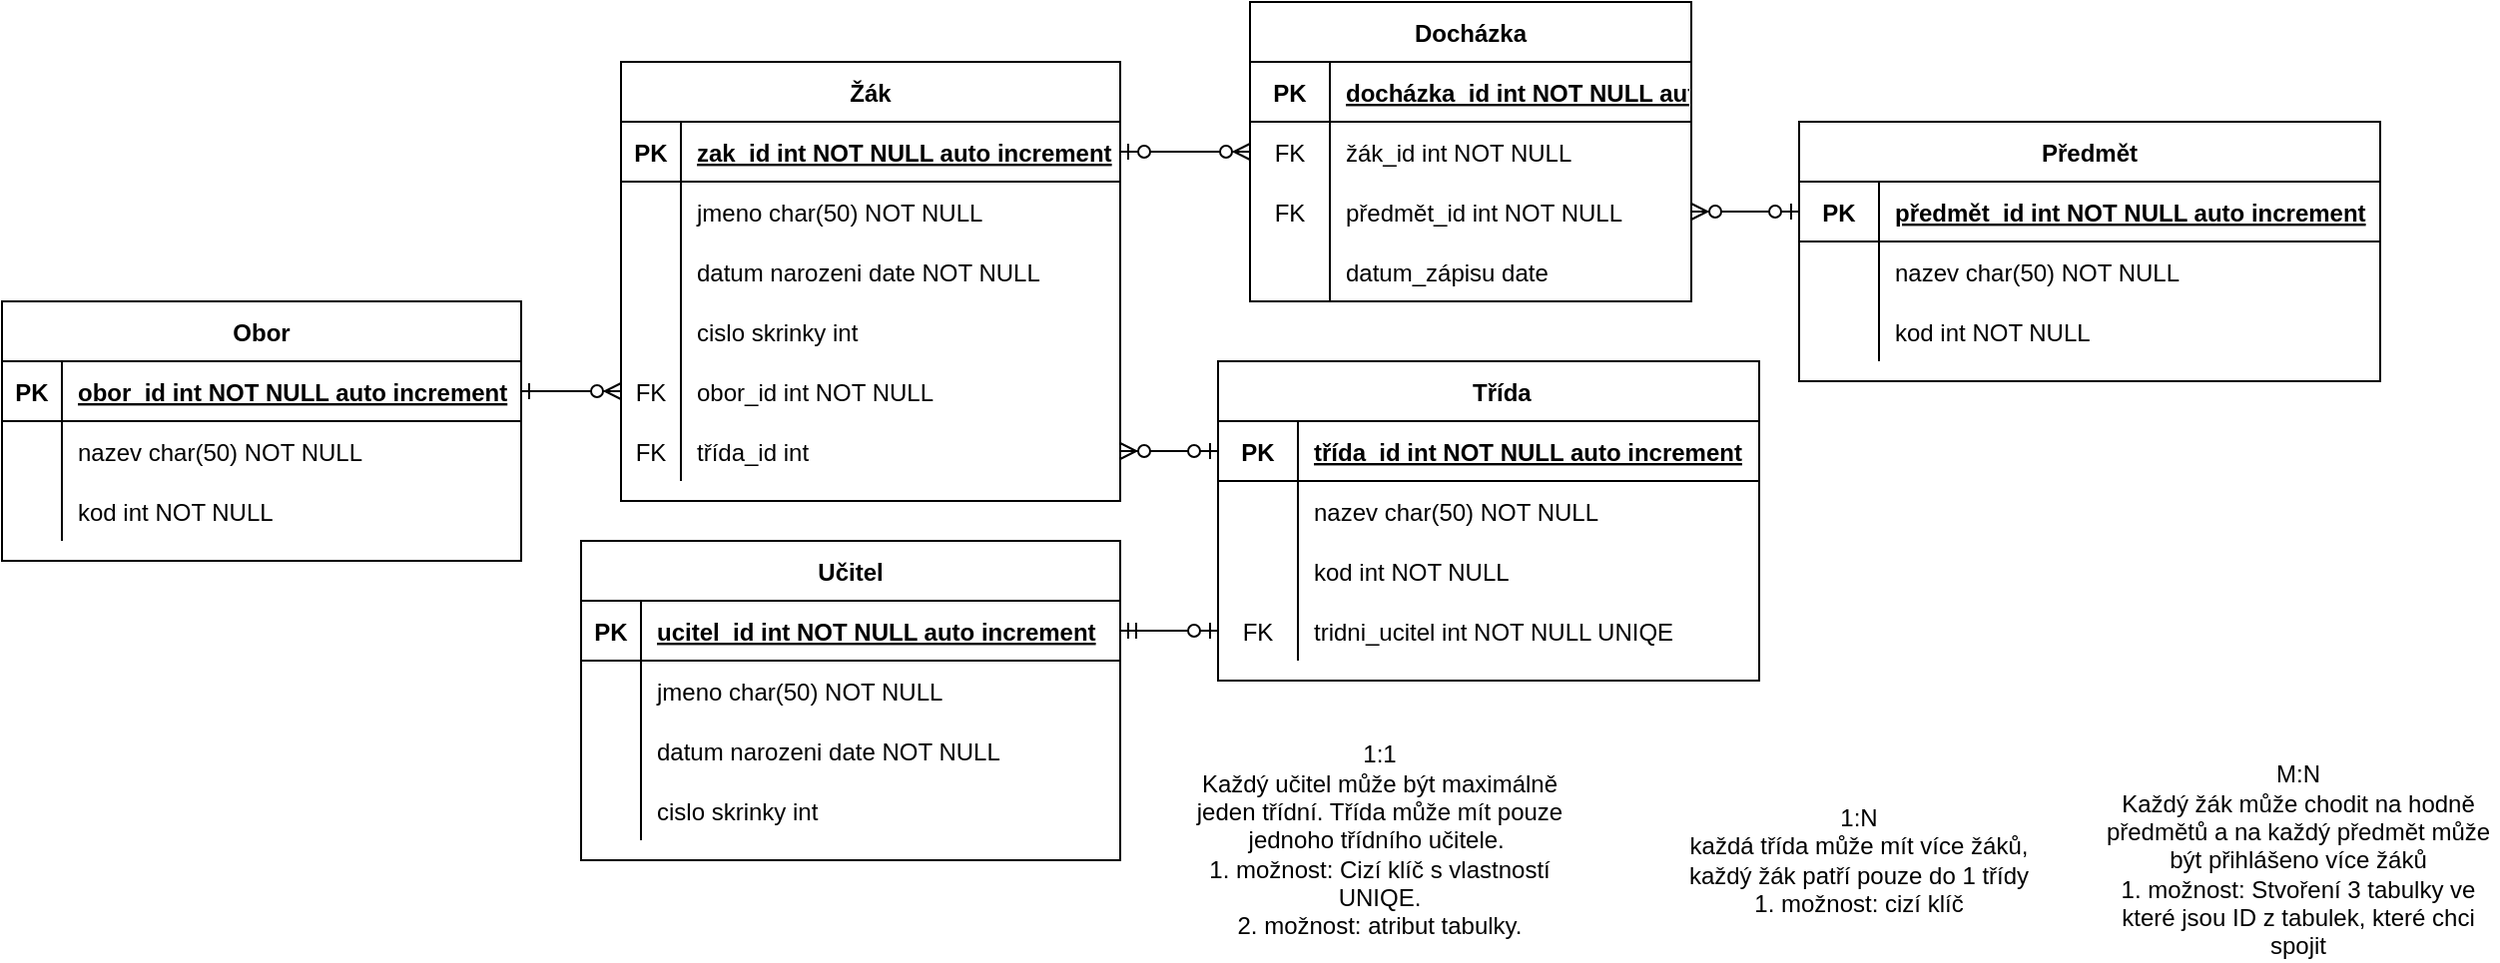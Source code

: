 <mxfile version="21.7.4" type="device">
  <diagram id="R2lEEEUBdFMjLlhIrx00" name="Page-1">
    <mxGraphModel dx="2276" dy="785" grid="1" gridSize="10" guides="1" tooltips="1" connect="1" arrows="1" fold="1" page="1" pageScale="1" pageWidth="850" pageHeight="1100" math="0" shadow="0" extFonts="Permanent Marker^https://fonts.googleapis.com/css?family=Permanent+Marker">
      <root>
        <mxCell id="0" />
        <mxCell id="1" parent="0" />
        <mxCell id="ogufLEp2ypotco66jPB3-1" value="Žák" style="shape=table;startSize=30;container=1;collapsible=1;childLayout=tableLayout;fixedRows=1;rowLines=0;fontStyle=1;align=center;resizeLast=1;" parent="1" vertex="1">
          <mxGeometry x="160" y="50" width="250" height="220" as="geometry" />
        </mxCell>
        <mxCell id="ogufLEp2ypotco66jPB3-2" value="" style="shape=partialRectangle;collapsible=0;dropTarget=0;pointerEvents=0;fillColor=none;points=[[0,0.5],[1,0.5]];portConstraint=eastwest;top=0;left=0;right=0;bottom=1;" parent="ogufLEp2ypotco66jPB3-1" vertex="1">
          <mxGeometry y="30" width="250" height="30" as="geometry" />
        </mxCell>
        <mxCell id="ogufLEp2ypotco66jPB3-3" value="PK" style="shape=partialRectangle;overflow=hidden;connectable=0;fillColor=none;top=0;left=0;bottom=0;right=0;fontStyle=1;" parent="ogufLEp2ypotco66jPB3-2" vertex="1">
          <mxGeometry width="30" height="30" as="geometry">
            <mxRectangle width="30" height="30" as="alternateBounds" />
          </mxGeometry>
        </mxCell>
        <mxCell id="ogufLEp2ypotco66jPB3-4" value="zak_id int NOT NULL auto increment" style="shape=partialRectangle;overflow=hidden;connectable=0;fillColor=none;top=0;left=0;bottom=0;right=0;align=left;spacingLeft=6;fontStyle=5;" parent="ogufLEp2ypotco66jPB3-2" vertex="1">
          <mxGeometry x="30" width="220" height="30" as="geometry">
            <mxRectangle width="220" height="30" as="alternateBounds" />
          </mxGeometry>
        </mxCell>
        <mxCell id="ogufLEp2ypotco66jPB3-5" value="" style="shape=partialRectangle;collapsible=0;dropTarget=0;pointerEvents=0;fillColor=none;points=[[0,0.5],[1,0.5]];portConstraint=eastwest;top=0;left=0;right=0;bottom=0;" parent="ogufLEp2ypotco66jPB3-1" vertex="1">
          <mxGeometry y="60" width="250" height="30" as="geometry" />
        </mxCell>
        <mxCell id="ogufLEp2ypotco66jPB3-6" value="" style="shape=partialRectangle;overflow=hidden;connectable=0;fillColor=none;top=0;left=0;bottom=0;right=0;" parent="ogufLEp2ypotco66jPB3-5" vertex="1">
          <mxGeometry width="30" height="30" as="geometry">
            <mxRectangle width="30" height="30" as="alternateBounds" />
          </mxGeometry>
        </mxCell>
        <mxCell id="ogufLEp2ypotco66jPB3-7" value="jmeno char(50) NOT NULL" style="shape=partialRectangle;overflow=hidden;connectable=0;fillColor=none;top=0;left=0;bottom=0;right=0;align=left;spacingLeft=6;" parent="ogufLEp2ypotco66jPB3-5" vertex="1">
          <mxGeometry x="30" width="220" height="30" as="geometry">
            <mxRectangle width="220" height="30" as="alternateBounds" />
          </mxGeometry>
        </mxCell>
        <mxCell id="ogufLEp2ypotco66jPB3-11" style="shape=partialRectangle;collapsible=0;dropTarget=0;pointerEvents=0;fillColor=none;points=[[0,0.5],[1,0.5]];portConstraint=eastwest;top=0;left=0;right=0;bottom=0;" parent="ogufLEp2ypotco66jPB3-1" vertex="1">
          <mxGeometry y="90" width="250" height="30" as="geometry" />
        </mxCell>
        <mxCell id="ogufLEp2ypotco66jPB3-12" style="shape=partialRectangle;overflow=hidden;connectable=0;fillColor=none;top=0;left=0;bottom=0;right=0;" parent="ogufLEp2ypotco66jPB3-11" vertex="1">
          <mxGeometry width="30" height="30" as="geometry">
            <mxRectangle width="30" height="30" as="alternateBounds" />
          </mxGeometry>
        </mxCell>
        <mxCell id="ogufLEp2ypotco66jPB3-13" value="datum narozeni date NOT NULL" style="shape=partialRectangle;overflow=hidden;connectable=0;fillColor=none;top=0;left=0;bottom=0;right=0;align=left;spacingLeft=6;" parent="ogufLEp2ypotco66jPB3-11" vertex="1">
          <mxGeometry x="30" width="220" height="30" as="geometry">
            <mxRectangle width="220" height="30" as="alternateBounds" />
          </mxGeometry>
        </mxCell>
        <mxCell id="ogufLEp2ypotco66jPB3-14" style="shape=partialRectangle;collapsible=0;dropTarget=0;pointerEvents=0;fillColor=none;points=[[0,0.5],[1,0.5]];portConstraint=eastwest;top=0;left=0;right=0;bottom=0;" parent="ogufLEp2ypotco66jPB3-1" vertex="1">
          <mxGeometry y="120" width="250" height="30" as="geometry" />
        </mxCell>
        <mxCell id="ogufLEp2ypotco66jPB3-15" style="shape=partialRectangle;overflow=hidden;connectable=0;fillColor=none;top=0;left=0;bottom=0;right=0;" parent="ogufLEp2ypotco66jPB3-14" vertex="1">
          <mxGeometry width="30" height="30" as="geometry">
            <mxRectangle width="30" height="30" as="alternateBounds" />
          </mxGeometry>
        </mxCell>
        <mxCell id="ogufLEp2ypotco66jPB3-16" value="cislo skrinky int " style="shape=partialRectangle;overflow=hidden;connectable=0;fillColor=none;top=0;left=0;bottom=0;right=0;align=left;spacingLeft=6;" parent="ogufLEp2ypotco66jPB3-14" vertex="1">
          <mxGeometry x="30" width="220" height="30" as="geometry">
            <mxRectangle width="220" height="30" as="alternateBounds" />
          </mxGeometry>
        </mxCell>
        <mxCell id="ogufLEp2ypotco66jPB3-30" style="shape=partialRectangle;collapsible=0;dropTarget=0;pointerEvents=0;fillColor=none;points=[[0,0.5],[1,0.5]];portConstraint=eastwest;top=0;left=0;right=0;bottom=0;" parent="ogufLEp2ypotco66jPB3-1" vertex="1">
          <mxGeometry y="150" width="250" height="30" as="geometry" />
        </mxCell>
        <mxCell id="ogufLEp2ypotco66jPB3-31" value="FK" style="shape=partialRectangle;overflow=hidden;connectable=0;fillColor=none;top=0;left=0;bottom=0;right=0;" parent="ogufLEp2ypotco66jPB3-30" vertex="1">
          <mxGeometry width="30" height="30" as="geometry">
            <mxRectangle width="30" height="30" as="alternateBounds" />
          </mxGeometry>
        </mxCell>
        <mxCell id="ogufLEp2ypotco66jPB3-32" value="obor_id int NOT NULL" style="shape=partialRectangle;overflow=hidden;connectable=0;fillColor=none;top=0;left=0;bottom=0;right=0;align=left;spacingLeft=6;" parent="ogufLEp2ypotco66jPB3-30" vertex="1">
          <mxGeometry x="30" width="220" height="30" as="geometry">
            <mxRectangle width="220" height="30" as="alternateBounds" />
          </mxGeometry>
        </mxCell>
        <mxCell id="ogufLEp2ypotco66jPB3-45" style="shape=partialRectangle;collapsible=0;dropTarget=0;pointerEvents=0;fillColor=none;points=[[0,0.5],[1,0.5]];portConstraint=eastwest;top=0;left=0;right=0;bottom=0;" parent="ogufLEp2ypotco66jPB3-1" vertex="1">
          <mxGeometry y="180" width="250" height="30" as="geometry" />
        </mxCell>
        <mxCell id="ogufLEp2ypotco66jPB3-46" value="FK" style="shape=partialRectangle;overflow=hidden;connectable=0;fillColor=none;top=0;left=0;bottom=0;right=0;" parent="ogufLEp2ypotco66jPB3-45" vertex="1">
          <mxGeometry width="30" height="30" as="geometry">
            <mxRectangle width="30" height="30" as="alternateBounds" />
          </mxGeometry>
        </mxCell>
        <mxCell id="ogufLEp2ypotco66jPB3-47" value="třída_id int" style="shape=partialRectangle;overflow=hidden;connectable=0;fillColor=none;top=0;left=0;bottom=0;right=0;align=left;spacingLeft=6;" parent="ogufLEp2ypotco66jPB3-45" vertex="1">
          <mxGeometry x="30" width="220" height="30" as="geometry">
            <mxRectangle width="220" height="30" as="alternateBounds" />
          </mxGeometry>
        </mxCell>
        <mxCell id="ogufLEp2ypotco66jPB3-17" value="Obor" style="shape=table;startSize=30;container=1;collapsible=1;childLayout=tableLayout;fixedRows=1;rowLines=0;fontStyle=1;align=center;resizeLast=1;" parent="1" vertex="1">
          <mxGeometry x="-150" y="170" width="260" height="130" as="geometry" />
        </mxCell>
        <mxCell id="ogufLEp2ypotco66jPB3-18" value="" style="shape=partialRectangle;collapsible=0;dropTarget=0;pointerEvents=0;fillColor=none;points=[[0,0.5],[1,0.5]];portConstraint=eastwest;top=0;left=0;right=0;bottom=1;" parent="ogufLEp2ypotco66jPB3-17" vertex="1">
          <mxGeometry y="30" width="260" height="30" as="geometry" />
        </mxCell>
        <mxCell id="ogufLEp2ypotco66jPB3-19" value="PK" style="shape=partialRectangle;overflow=hidden;connectable=0;fillColor=none;top=0;left=0;bottom=0;right=0;fontStyle=1;" parent="ogufLEp2ypotco66jPB3-18" vertex="1">
          <mxGeometry width="30" height="30" as="geometry">
            <mxRectangle width="30" height="30" as="alternateBounds" />
          </mxGeometry>
        </mxCell>
        <mxCell id="ogufLEp2ypotco66jPB3-20" value="obor_id int NOT NULL auto increment" style="shape=partialRectangle;overflow=hidden;connectable=0;fillColor=none;top=0;left=0;bottom=0;right=0;align=left;spacingLeft=6;fontStyle=5;" parent="ogufLEp2ypotco66jPB3-18" vertex="1">
          <mxGeometry x="30" width="230" height="30" as="geometry">
            <mxRectangle width="230" height="30" as="alternateBounds" />
          </mxGeometry>
        </mxCell>
        <mxCell id="ogufLEp2ypotco66jPB3-21" value="" style="shape=partialRectangle;collapsible=0;dropTarget=0;pointerEvents=0;fillColor=none;points=[[0,0.5],[1,0.5]];portConstraint=eastwest;top=0;left=0;right=0;bottom=0;" parent="ogufLEp2ypotco66jPB3-17" vertex="1">
          <mxGeometry y="60" width="260" height="30" as="geometry" />
        </mxCell>
        <mxCell id="ogufLEp2ypotco66jPB3-22" value="" style="shape=partialRectangle;overflow=hidden;connectable=0;fillColor=none;top=0;left=0;bottom=0;right=0;" parent="ogufLEp2ypotco66jPB3-21" vertex="1">
          <mxGeometry width="30" height="30" as="geometry">
            <mxRectangle width="30" height="30" as="alternateBounds" />
          </mxGeometry>
        </mxCell>
        <mxCell id="ogufLEp2ypotco66jPB3-23" value="nazev char(50) NOT NULL" style="shape=partialRectangle;overflow=hidden;connectable=0;fillColor=none;top=0;left=0;bottom=0;right=0;align=left;spacingLeft=6;" parent="ogufLEp2ypotco66jPB3-21" vertex="1">
          <mxGeometry x="30" width="230" height="30" as="geometry">
            <mxRectangle width="230" height="30" as="alternateBounds" />
          </mxGeometry>
        </mxCell>
        <mxCell id="ogufLEp2ypotco66jPB3-24" style="shape=partialRectangle;collapsible=0;dropTarget=0;pointerEvents=0;fillColor=none;points=[[0,0.5],[1,0.5]];portConstraint=eastwest;top=0;left=0;right=0;bottom=0;" parent="ogufLEp2ypotco66jPB3-17" vertex="1">
          <mxGeometry y="90" width="260" height="30" as="geometry" />
        </mxCell>
        <mxCell id="ogufLEp2ypotco66jPB3-25" style="shape=partialRectangle;overflow=hidden;connectable=0;fillColor=none;top=0;left=0;bottom=0;right=0;" parent="ogufLEp2ypotco66jPB3-24" vertex="1">
          <mxGeometry width="30" height="30" as="geometry">
            <mxRectangle width="30" height="30" as="alternateBounds" />
          </mxGeometry>
        </mxCell>
        <mxCell id="ogufLEp2ypotco66jPB3-26" value="kod int NOT NULL" style="shape=partialRectangle;overflow=hidden;connectable=0;fillColor=none;top=0;left=0;bottom=0;right=0;align=left;spacingLeft=6;" parent="ogufLEp2ypotco66jPB3-24" vertex="1">
          <mxGeometry x="30" width="230" height="30" as="geometry">
            <mxRectangle width="230" height="30" as="alternateBounds" />
          </mxGeometry>
        </mxCell>
        <mxCell id="ogufLEp2ypotco66jPB3-33" value="" style="edgeStyle=entityRelationEdgeStyle;endArrow=ERzeroToMany;startArrow=ERone;endFill=1;startFill=0;" parent="1" source="ogufLEp2ypotco66jPB3-18" target="ogufLEp2ypotco66jPB3-30" edge="1">
          <mxGeometry width="100" height="100" relative="1" as="geometry">
            <mxPoint x="279" y="230" as="sourcePoint" />
            <mxPoint x="359" y="260" as="targetPoint" />
          </mxGeometry>
        </mxCell>
        <mxCell id="ogufLEp2ypotco66jPB3-34" value="    Třída" style="shape=table;startSize=30;container=1;collapsible=1;childLayout=tableLayout;fixedRows=1;rowLines=0;fontStyle=1;align=center;resizeLast=1;" parent="1" vertex="1">
          <mxGeometry x="459" y="200" width="271" height="160" as="geometry" />
        </mxCell>
        <mxCell id="ogufLEp2ypotco66jPB3-35" value="" style="shape=partialRectangle;collapsible=0;dropTarget=0;pointerEvents=0;fillColor=none;points=[[0,0.5],[1,0.5]];portConstraint=eastwest;top=0;left=0;right=0;bottom=1;" parent="ogufLEp2ypotco66jPB3-34" vertex="1">
          <mxGeometry y="30" width="271" height="30" as="geometry" />
        </mxCell>
        <mxCell id="ogufLEp2ypotco66jPB3-36" value="PK" style="shape=partialRectangle;overflow=hidden;connectable=0;fillColor=none;top=0;left=0;bottom=0;right=0;fontStyle=1;" parent="ogufLEp2ypotco66jPB3-35" vertex="1">
          <mxGeometry width="40" height="30" as="geometry">
            <mxRectangle width="40" height="30" as="alternateBounds" />
          </mxGeometry>
        </mxCell>
        <mxCell id="ogufLEp2ypotco66jPB3-37" value="třída_id int NOT NULL auto increment" style="shape=partialRectangle;overflow=hidden;connectable=0;fillColor=none;top=0;left=0;bottom=0;right=0;align=left;spacingLeft=6;fontStyle=5;" parent="ogufLEp2ypotco66jPB3-35" vertex="1">
          <mxGeometry x="40" width="231" height="30" as="geometry">
            <mxRectangle width="231" height="30" as="alternateBounds" />
          </mxGeometry>
        </mxCell>
        <mxCell id="ogufLEp2ypotco66jPB3-38" value="" style="shape=partialRectangle;collapsible=0;dropTarget=0;pointerEvents=0;fillColor=none;points=[[0,0.5],[1,0.5]];portConstraint=eastwest;top=0;left=0;right=0;bottom=0;" parent="ogufLEp2ypotco66jPB3-34" vertex="1">
          <mxGeometry y="60" width="271" height="30" as="geometry" />
        </mxCell>
        <mxCell id="ogufLEp2ypotco66jPB3-39" value="" style="shape=partialRectangle;overflow=hidden;connectable=0;fillColor=none;top=0;left=0;bottom=0;right=0;" parent="ogufLEp2ypotco66jPB3-38" vertex="1">
          <mxGeometry width="40" height="30" as="geometry">
            <mxRectangle width="40" height="30" as="alternateBounds" />
          </mxGeometry>
        </mxCell>
        <mxCell id="ogufLEp2ypotco66jPB3-40" value="nazev char(50) NOT NULL" style="shape=partialRectangle;overflow=hidden;connectable=0;fillColor=none;top=0;left=0;bottom=0;right=0;align=left;spacingLeft=6;" parent="ogufLEp2ypotco66jPB3-38" vertex="1">
          <mxGeometry x="40" width="231" height="30" as="geometry">
            <mxRectangle width="231" height="30" as="alternateBounds" />
          </mxGeometry>
        </mxCell>
        <mxCell id="ogufLEp2ypotco66jPB3-41" style="shape=partialRectangle;collapsible=0;dropTarget=0;pointerEvents=0;fillColor=none;points=[[0,0.5],[1,0.5]];portConstraint=eastwest;top=0;left=0;right=0;bottom=0;" parent="ogufLEp2ypotco66jPB3-34" vertex="1">
          <mxGeometry y="90" width="271" height="30" as="geometry" />
        </mxCell>
        <mxCell id="ogufLEp2ypotco66jPB3-42" style="shape=partialRectangle;overflow=hidden;connectable=0;fillColor=none;top=0;left=0;bottom=0;right=0;" parent="ogufLEp2ypotco66jPB3-41" vertex="1">
          <mxGeometry width="40" height="30" as="geometry">
            <mxRectangle width="40" height="30" as="alternateBounds" />
          </mxGeometry>
        </mxCell>
        <mxCell id="ogufLEp2ypotco66jPB3-43" value="kod int NOT NULL" style="shape=partialRectangle;overflow=hidden;connectable=0;fillColor=none;top=0;left=0;bottom=0;right=0;align=left;spacingLeft=6;" parent="ogufLEp2ypotco66jPB3-41" vertex="1">
          <mxGeometry x="40" width="231" height="30" as="geometry">
            <mxRectangle width="231" height="30" as="alternateBounds" />
          </mxGeometry>
        </mxCell>
        <mxCell id="ogufLEp2ypotco66jPB3-49" style="shape=partialRectangle;collapsible=0;dropTarget=0;pointerEvents=0;fillColor=none;points=[[0,0.5],[1,0.5]];portConstraint=eastwest;top=0;left=0;right=0;bottom=0;" parent="ogufLEp2ypotco66jPB3-34" vertex="1">
          <mxGeometry y="120" width="271" height="30" as="geometry" />
        </mxCell>
        <mxCell id="ogufLEp2ypotco66jPB3-50" value="FK" style="shape=partialRectangle;overflow=hidden;connectable=0;fillColor=none;top=0;left=0;bottom=0;right=0;" parent="ogufLEp2ypotco66jPB3-49" vertex="1">
          <mxGeometry width="40" height="30" as="geometry">
            <mxRectangle width="40" height="30" as="alternateBounds" />
          </mxGeometry>
        </mxCell>
        <mxCell id="ogufLEp2ypotco66jPB3-51" value="tridni_ucitel int NOT NULL UNIQE" style="shape=partialRectangle;overflow=hidden;connectable=0;fillColor=none;top=0;left=0;bottom=0;right=0;align=left;spacingLeft=6;" parent="ogufLEp2ypotco66jPB3-49" vertex="1">
          <mxGeometry x="40" width="231" height="30" as="geometry">
            <mxRectangle width="231" height="30" as="alternateBounds" />
          </mxGeometry>
        </mxCell>
        <mxCell id="ogufLEp2ypotco66jPB3-48" value="" style="edgeStyle=entityRelationEdgeStyle;fontSize=12;html=1;endArrow=ERzeroToMany;startArrow=ERzeroToOne;rounded=0;exitX=0;exitY=0.5;exitDx=0;exitDy=0;entryX=1;entryY=0.5;entryDx=0;entryDy=0;" parent="1" source="ogufLEp2ypotco66jPB3-35" target="ogufLEp2ypotco66jPB3-45" edge="1">
          <mxGeometry width="100" height="100" relative="1" as="geometry">
            <mxPoint x="249" y="370" as="sourcePoint" />
            <mxPoint x="349" y="270" as="targetPoint" />
          </mxGeometry>
        </mxCell>
        <mxCell id="ogufLEp2ypotco66jPB3-52" value="Učitel" style="shape=table;startSize=30;container=1;collapsible=1;childLayout=tableLayout;fixedRows=1;rowLines=0;fontStyle=1;align=center;resizeLast=1;" parent="1" vertex="1">
          <mxGeometry x="140" y="290" width="270" height="160" as="geometry" />
        </mxCell>
        <mxCell id="ogufLEp2ypotco66jPB3-53" value="" style="shape=partialRectangle;collapsible=0;dropTarget=0;pointerEvents=0;fillColor=none;points=[[0,0.5],[1,0.5]];portConstraint=eastwest;top=0;left=0;right=0;bottom=1;" parent="ogufLEp2ypotco66jPB3-52" vertex="1">
          <mxGeometry y="30" width="270" height="30" as="geometry" />
        </mxCell>
        <mxCell id="ogufLEp2ypotco66jPB3-54" value="PK" style="shape=partialRectangle;overflow=hidden;connectable=0;fillColor=none;top=0;left=0;bottom=0;right=0;fontStyle=1;" parent="ogufLEp2ypotco66jPB3-53" vertex="1">
          <mxGeometry width="30" height="30" as="geometry">
            <mxRectangle width="30" height="30" as="alternateBounds" />
          </mxGeometry>
        </mxCell>
        <mxCell id="ogufLEp2ypotco66jPB3-55" value="ucitel_id int NOT NULL auto increment" style="shape=partialRectangle;overflow=hidden;connectable=0;fillColor=none;top=0;left=0;bottom=0;right=0;align=left;spacingLeft=6;fontStyle=5;" parent="ogufLEp2ypotco66jPB3-53" vertex="1">
          <mxGeometry x="30" width="240" height="30" as="geometry">
            <mxRectangle width="240" height="30" as="alternateBounds" />
          </mxGeometry>
        </mxCell>
        <mxCell id="ogufLEp2ypotco66jPB3-56" value="" style="shape=partialRectangle;collapsible=0;dropTarget=0;pointerEvents=0;fillColor=none;points=[[0,0.5],[1,0.5]];portConstraint=eastwest;top=0;left=0;right=0;bottom=0;" parent="ogufLEp2ypotco66jPB3-52" vertex="1">
          <mxGeometry y="60" width="270" height="30" as="geometry" />
        </mxCell>
        <mxCell id="ogufLEp2ypotco66jPB3-57" value="" style="shape=partialRectangle;overflow=hidden;connectable=0;fillColor=none;top=0;left=0;bottom=0;right=0;" parent="ogufLEp2ypotco66jPB3-56" vertex="1">
          <mxGeometry width="30" height="30" as="geometry">
            <mxRectangle width="30" height="30" as="alternateBounds" />
          </mxGeometry>
        </mxCell>
        <mxCell id="ogufLEp2ypotco66jPB3-58" value="jmeno char(50) NOT NULL" style="shape=partialRectangle;overflow=hidden;connectable=0;fillColor=none;top=0;left=0;bottom=0;right=0;align=left;spacingLeft=6;" parent="ogufLEp2ypotco66jPB3-56" vertex="1">
          <mxGeometry x="30" width="240" height="30" as="geometry">
            <mxRectangle width="240" height="30" as="alternateBounds" />
          </mxGeometry>
        </mxCell>
        <mxCell id="ogufLEp2ypotco66jPB3-59" style="shape=partialRectangle;collapsible=0;dropTarget=0;pointerEvents=0;fillColor=none;points=[[0,0.5],[1,0.5]];portConstraint=eastwest;top=0;left=0;right=0;bottom=0;" parent="ogufLEp2ypotco66jPB3-52" vertex="1">
          <mxGeometry y="90" width="270" height="30" as="geometry" />
        </mxCell>
        <mxCell id="ogufLEp2ypotco66jPB3-60" style="shape=partialRectangle;overflow=hidden;connectable=0;fillColor=none;top=0;left=0;bottom=0;right=0;" parent="ogufLEp2ypotco66jPB3-59" vertex="1">
          <mxGeometry width="30" height="30" as="geometry">
            <mxRectangle width="30" height="30" as="alternateBounds" />
          </mxGeometry>
        </mxCell>
        <mxCell id="ogufLEp2ypotco66jPB3-61" value="datum narozeni date NOT NULL" style="shape=partialRectangle;overflow=hidden;connectable=0;fillColor=none;top=0;left=0;bottom=0;right=0;align=left;spacingLeft=6;" parent="ogufLEp2ypotco66jPB3-59" vertex="1">
          <mxGeometry x="30" width="240" height="30" as="geometry">
            <mxRectangle width="240" height="30" as="alternateBounds" />
          </mxGeometry>
        </mxCell>
        <mxCell id="ogufLEp2ypotco66jPB3-62" style="shape=partialRectangle;collapsible=0;dropTarget=0;pointerEvents=0;fillColor=none;points=[[0,0.5],[1,0.5]];portConstraint=eastwest;top=0;left=0;right=0;bottom=0;" parent="ogufLEp2ypotco66jPB3-52" vertex="1">
          <mxGeometry y="120" width="270" height="30" as="geometry" />
        </mxCell>
        <mxCell id="ogufLEp2ypotco66jPB3-63" style="shape=partialRectangle;overflow=hidden;connectable=0;fillColor=none;top=0;left=0;bottom=0;right=0;" parent="ogufLEp2ypotco66jPB3-62" vertex="1">
          <mxGeometry width="30" height="30" as="geometry">
            <mxRectangle width="30" height="30" as="alternateBounds" />
          </mxGeometry>
        </mxCell>
        <mxCell id="ogufLEp2ypotco66jPB3-64" value="cislo skrinky int " style="shape=partialRectangle;overflow=hidden;connectable=0;fillColor=none;top=0;left=0;bottom=0;right=0;align=left;spacingLeft=6;" parent="ogufLEp2ypotco66jPB3-62" vertex="1">
          <mxGeometry x="30" width="240" height="30" as="geometry">
            <mxRectangle width="240" height="30" as="alternateBounds" />
          </mxGeometry>
        </mxCell>
        <mxCell id="ogufLEp2ypotco66jPB3-73" value="" style="edgeStyle=entityRelationEdgeStyle;fontSize=12;html=1;endArrow=ERzeroToOne;startArrow=ERmandOne;rounded=0;entryX=0;entryY=0.5;entryDx=0;entryDy=0;" parent="1" source="ogufLEp2ypotco66jPB3-53" target="ogufLEp2ypotco66jPB3-49" edge="1">
          <mxGeometry width="100" height="100" relative="1" as="geometry">
            <mxPoint x="309" y="390" as="sourcePoint" />
            <mxPoint x="409" y="290" as="targetPoint" />
            <Array as="points">
              <mxPoint x="289" y="400" />
              <mxPoint x="289" y="430" />
              <mxPoint x="310" y="460" />
            </Array>
          </mxGeometry>
        </mxCell>
        <mxCell id="ogufLEp2ypotco66jPB3-74" value="Předmět" style="shape=table;startSize=30;container=1;collapsible=1;childLayout=tableLayout;fixedRows=1;rowLines=0;fontStyle=1;align=center;resizeLast=1;" parent="1" vertex="1">
          <mxGeometry x="750" y="80" width="291" height="130" as="geometry" />
        </mxCell>
        <mxCell id="ogufLEp2ypotco66jPB3-75" value="" style="shape=partialRectangle;collapsible=0;dropTarget=0;pointerEvents=0;fillColor=none;points=[[0,0.5],[1,0.5]];portConstraint=eastwest;top=0;left=0;right=0;bottom=1;" parent="ogufLEp2ypotco66jPB3-74" vertex="1">
          <mxGeometry y="30" width="291" height="30" as="geometry" />
        </mxCell>
        <mxCell id="ogufLEp2ypotco66jPB3-76" value="PK" style="shape=partialRectangle;overflow=hidden;connectable=0;fillColor=none;top=0;left=0;bottom=0;right=0;fontStyle=1;" parent="ogufLEp2ypotco66jPB3-75" vertex="1">
          <mxGeometry width="40" height="30" as="geometry">
            <mxRectangle width="40" height="30" as="alternateBounds" />
          </mxGeometry>
        </mxCell>
        <mxCell id="ogufLEp2ypotco66jPB3-77" value="předmět_id int NOT NULL auto increment" style="shape=partialRectangle;overflow=hidden;connectable=0;fillColor=none;top=0;left=0;bottom=0;right=0;align=left;spacingLeft=6;fontStyle=5;" parent="ogufLEp2ypotco66jPB3-75" vertex="1">
          <mxGeometry x="40" width="251" height="30" as="geometry">
            <mxRectangle width="251" height="30" as="alternateBounds" />
          </mxGeometry>
        </mxCell>
        <mxCell id="ogufLEp2ypotco66jPB3-78" value="" style="shape=partialRectangle;collapsible=0;dropTarget=0;pointerEvents=0;fillColor=none;points=[[0,0.5],[1,0.5]];portConstraint=eastwest;top=0;left=0;right=0;bottom=0;" parent="ogufLEp2ypotco66jPB3-74" vertex="1">
          <mxGeometry y="60" width="291" height="30" as="geometry" />
        </mxCell>
        <mxCell id="ogufLEp2ypotco66jPB3-79" value="" style="shape=partialRectangle;overflow=hidden;connectable=0;fillColor=none;top=0;left=0;bottom=0;right=0;" parent="ogufLEp2ypotco66jPB3-78" vertex="1">
          <mxGeometry width="40" height="30" as="geometry">
            <mxRectangle width="40" height="30" as="alternateBounds" />
          </mxGeometry>
        </mxCell>
        <mxCell id="ogufLEp2ypotco66jPB3-80" value="nazev char(50) NOT NULL" style="shape=partialRectangle;overflow=hidden;connectable=0;fillColor=none;top=0;left=0;bottom=0;right=0;align=left;spacingLeft=6;" parent="ogufLEp2ypotco66jPB3-78" vertex="1">
          <mxGeometry x="40" width="251" height="30" as="geometry">
            <mxRectangle width="251" height="30" as="alternateBounds" />
          </mxGeometry>
        </mxCell>
        <mxCell id="ogufLEp2ypotco66jPB3-81" style="shape=partialRectangle;collapsible=0;dropTarget=0;pointerEvents=0;fillColor=none;points=[[0,0.5],[1,0.5]];portConstraint=eastwest;top=0;left=0;right=0;bottom=0;" parent="ogufLEp2ypotco66jPB3-74" vertex="1">
          <mxGeometry y="90" width="291" height="30" as="geometry" />
        </mxCell>
        <mxCell id="ogufLEp2ypotco66jPB3-82" style="shape=partialRectangle;overflow=hidden;connectable=0;fillColor=none;top=0;left=0;bottom=0;right=0;" parent="ogufLEp2ypotco66jPB3-81" vertex="1">
          <mxGeometry width="40" height="30" as="geometry">
            <mxRectangle width="40" height="30" as="alternateBounds" />
          </mxGeometry>
        </mxCell>
        <mxCell id="ogufLEp2ypotco66jPB3-83" value="kod int NOT NULL" style="shape=partialRectangle;overflow=hidden;connectable=0;fillColor=none;top=0;left=0;bottom=0;right=0;align=left;spacingLeft=6;" parent="ogufLEp2ypotco66jPB3-81" vertex="1">
          <mxGeometry x="40" width="251" height="30" as="geometry">
            <mxRectangle width="251" height="30" as="alternateBounds" />
          </mxGeometry>
        </mxCell>
        <mxCell id="--p3HwO_ZcLVIXUkS2gh-2" value="1:1&lt;br&gt;Každý učitel může být maximálně jeden třídní. Třída může mít pouze jednoho třídního učitele.&amp;nbsp;&lt;br&gt;1. možnost: Cizí klíč s vlastností UNIQE.&lt;br&gt;2. možnost: atribut tabulky." style="text;html=1;strokeColor=none;fillColor=none;align=center;verticalAlign=middle;whiteSpace=wrap;rounded=0;" vertex="1" parent="1">
          <mxGeometry x="440" y="390" width="200" height="100" as="geometry" />
        </mxCell>
        <mxCell id="--p3HwO_ZcLVIXUkS2gh-3" value="1:N&lt;br&gt;každá třída může mít více žáků, každý žák patří pouze do 1 třídy&lt;br&gt;1. možnost: cizí klíč" style="text;html=1;strokeColor=none;fillColor=none;align=center;verticalAlign=middle;whiteSpace=wrap;rounded=0;" vertex="1" parent="1">
          <mxGeometry x="680" y="400" width="200" height="100" as="geometry" />
        </mxCell>
        <mxCell id="--p3HwO_ZcLVIXUkS2gh-4" value="M:N&lt;br&gt;Každý žák může chodit na hodně předmětů a na každý předmět může být přihlášeno více žáků&lt;br&gt;1. možnost: Stvoření 3 tabulky ve které jsou ID z tabulek, které chci spojit&lt;br&gt;" style="text;html=1;strokeColor=none;fillColor=none;align=center;verticalAlign=middle;whiteSpace=wrap;rounded=0;" vertex="1" parent="1">
          <mxGeometry x="900" y="400" width="200" height="100" as="geometry" />
        </mxCell>
        <mxCell id="--p3HwO_ZcLVIXUkS2gh-7" value="Docházka" style="shape=table;startSize=30;container=1;collapsible=1;childLayout=tableLayout;fixedRows=1;rowLines=0;fontStyle=1;align=center;resizeLast=1;" vertex="1" parent="1">
          <mxGeometry x="475" y="20" width="221" height="150" as="geometry" />
        </mxCell>
        <mxCell id="--p3HwO_ZcLVIXUkS2gh-8" value="" style="shape=partialRectangle;collapsible=0;dropTarget=0;pointerEvents=0;fillColor=none;points=[[0,0.5],[1,0.5]];portConstraint=eastwest;top=0;left=0;right=0;bottom=1;" vertex="1" parent="--p3HwO_ZcLVIXUkS2gh-7">
          <mxGeometry y="30" width="221" height="30" as="geometry" />
        </mxCell>
        <mxCell id="--p3HwO_ZcLVIXUkS2gh-9" value="PK" style="shape=partialRectangle;overflow=hidden;connectable=0;fillColor=none;top=0;left=0;bottom=0;right=0;fontStyle=1;" vertex="1" parent="--p3HwO_ZcLVIXUkS2gh-8">
          <mxGeometry width="40" height="30" as="geometry">
            <mxRectangle width="40" height="30" as="alternateBounds" />
          </mxGeometry>
        </mxCell>
        <mxCell id="--p3HwO_ZcLVIXUkS2gh-10" value="docházka_id int NOT NULL auto increment" style="shape=partialRectangle;overflow=hidden;connectable=0;fillColor=none;top=0;left=0;bottom=0;right=0;align=left;spacingLeft=6;fontStyle=5;" vertex="1" parent="--p3HwO_ZcLVIXUkS2gh-8">
          <mxGeometry x="40" width="181" height="30" as="geometry">
            <mxRectangle width="181" height="30" as="alternateBounds" />
          </mxGeometry>
        </mxCell>
        <mxCell id="--p3HwO_ZcLVIXUkS2gh-11" value="" style="shape=partialRectangle;collapsible=0;dropTarget=0;pointerEvents=0;fillColor=none;points=[[0,0.5],[1,0.5]];portConstraint=eastwest;top=0;left=0;right=0;bottom=0;" vertex="1" parent="--p3HwO_ZcLVIXUkS2gh-7">
          <mxGeometry y="60" width="221" height="30" as="geometry" />
        </mxCell>
        <mxCell id="--p3HwO_ZcLVIXUkS2gh-12" value="FK" style="shape=partialRectangle;overflow=hidden;connectable=0;fillColor=none;top=0;left=0;bottom=0;right=0;" vertex="1" parent="--p3HwO_ZcLVIXUkS2gh-11">
          <mxGeometry width="40" height="30" as="geometry">
            <mxRectangle width="40" height="30" as="alternateBounds" />
          </mxGeometry>
        </mxCell>
        <mxCell id="--p3HwO_ZcLVIXUkS2gh-13" value="žák_id int NOT NULL" style="shape=partialRectangle;overflow=hidden;connectable=0;fillColor=none;top=0;left=0;bottom=0;right=0;align=left;spacingLeft=6;" vertex="1" parent="--p3HwO_ZcLVIXUkS2gh-11">
          <mxGeometry x="40" width="181" height="30" as="geometry">
            <mxRectangle width="181" height="30" as="alternateBounds" />
          </mxGeometry>
        </mxCell>
        <mxCell id="--p3HwO_ZcLVIXUkS2gh-14" style="shape=partialRectangle;collapsible=0;dropTarget=0;pointerEvents=0;fillColor=none;points=[[0,0.5],[1,0.5]];portConstraint=eastwest;top=0;left=0;right=0;bottom=0;" vertex="1" parent="--p3HwO_ZcLVIXUkS2gh-7">
          <mxGeometry y="90" width="221" height="30" as="geometry" />
        </mxCell>
        <mxCell id="--p3HwO_ZcLVIXUkS2gh-15" value="FK" style="shape=partialRectangle;overflow=hidden;connectable=0;fillColor=none;top=0;left=0;bottom=0;right=0;" vertex="1" parent="--p3HwO_ZcLVIXUkS2gh-14">
          <mxGeometry width="40" height="30" as="geometry">
            <mxRectangle width="40" height="30" as="alternateBounds" />
          </mxGeometry>
        </mxCell>
        <mxCell id="--p3HwO_ZcLVIXUkS2gh-16" value="předmět_id int NOT NULL" style="shape=partialRectangle;overflow=hidden;connectable=0;fillColor=none;top=0;left=0;bottom=0;right=0;align=left;spacingLeft=6;" vertex="1" parent="--p3HwO_ZcLVIXUkS2gh-14">
          <mxGeometry x="40" width="181" height="30" as="geometry">
            <mxRectangle width="181" height="30" as="alternateBounds" />
          </mxGeometry>
        </mxCell>
        <mxCell id="--p3HwO_ZcLVIXUkS2gh-17" style="shape=partialRectangle;collapsible=0;dropTarget=0;pointerEvents=0;fillColor=none;points=[[0,0.5],[1,0.5]];portConstraint=eastwest;top=0;left=0;right=0;bottom=0;" vertex="1" parent="--p3HwO_ZcLVIXUkS2gh-7">
          <mxGeometry y="120" width="221" height="30" as="geometry" />
        </mxCell>
        <mxCell id="--p3HwO_ZcLVIXUkS2gh-18" style="shape=partialRectangle;overflow=hidden;connectable=0;fillColor=none;top=0;left=0;bottom=0;right=0;" vertex="1" parent="--p3HwO_ZcLVIXUkS2gh-17">
          <mxGeometry width="40" height="30" as="geometry">
            <mxRectangle width="40" height="30" as="alternateBounds" />
          </mxGeometry>
        </mxCell>
        <mxCell id="--p3HwO_ZcLVIXUkS2gh-19" value="datum_zápisu date" style="shape=partialRectangle;overflow=hidden;connectable=0;fillColor=none;top=0;left=0;bottom=0;right=0;align=left;spacingLeft=6;" vertex="1" parent="--p3HwO_ZcLVIXUkS2gh-17">
          <mxGeometry x="40" width="181" height="30" as="geometry">
            <mxRectangle width="181" height="30" as="alternateBounds" />
          </mxGeometry>
        </mxCell>
        <mxCell id="--p3HwO_ZcLVIXUkS2gh-20" value="" style="edgeStyle=entityRelationEdgeStyle;fontSize=12;html=1;endArrow=ERzeroToMany;startArrow=ERzeroToOne;rounded=0;" edge="1" parent="1" source="ogufLEp2ypotco66jPB3-2" target="--p3HwO_ZcLVIXUkS2gh-11">
          <mxGeometry width="100" height="100" relative="1" as="geometry">
            <mxPoint x="280" y="120" as="sourcePoint" />
            <mxPoint x="415" y="240" as="targetPoint" />
          </mxGeometry>
        </mxCell>
        <mxCell id="--p3HwO_ZcLVIXUkS2gh-21" value="" style="edgeStyle=entityRelationEdgeStyle;fontSize=12;html=1;endArrow=ERzeroToMany;startArrow=ERzeroToOne;rounded=0;" edge="1" parent="1" source="ogufLEp2ypotco66jPB3-75" target="--p3HwO_ZcLVIXUkS2gh-14">
          <mxGeometry width="100" height="100" relative="1" as="geometry">
            <mxPoint x="445" y="435" as="sourcePoint" />
            <mxPoint x="300" y="285" as="targetPoint" />
          </mxGeometry>
        </mxCell>
      </root>
    </mxGraphModel>
  </diagram>
</mxfile>
